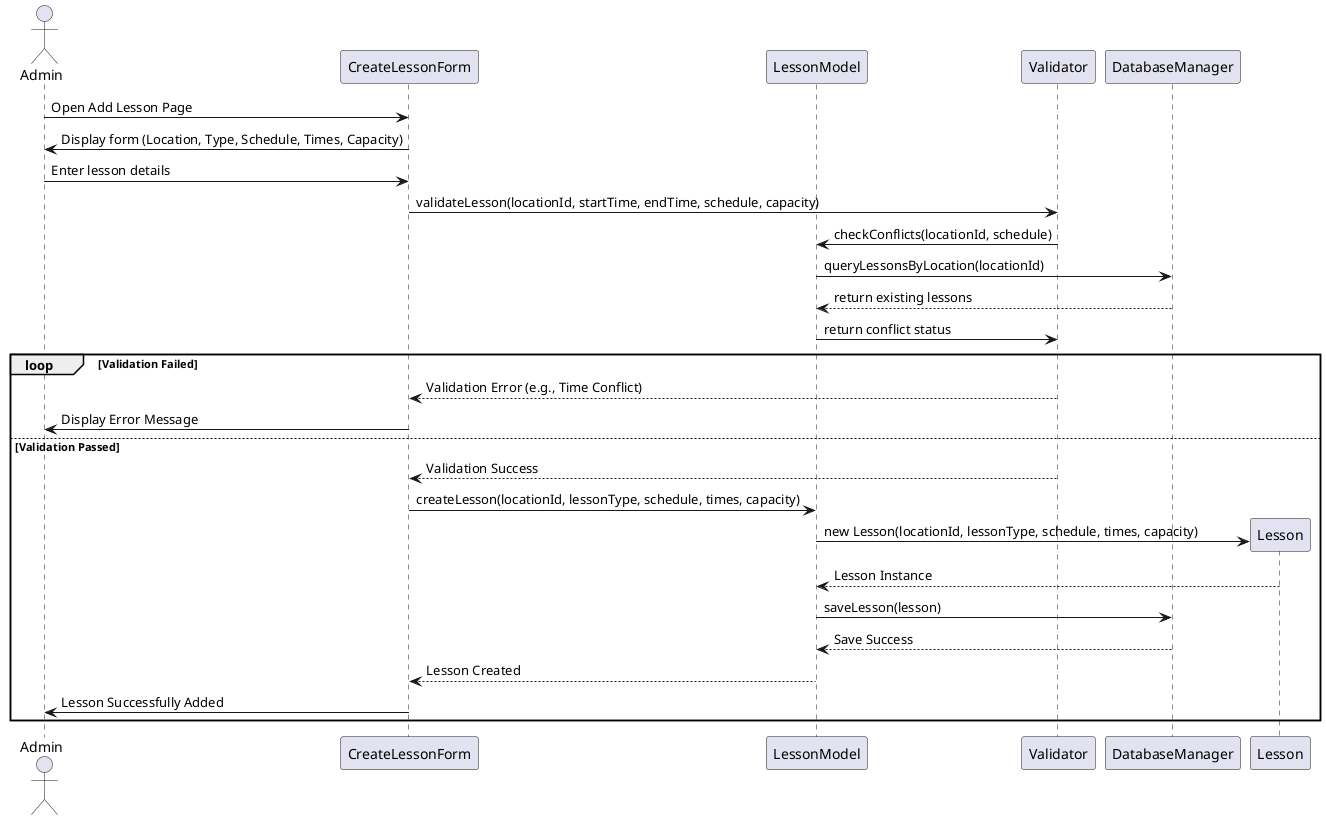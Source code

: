 @startuml
actor "Admin" as admin
participant "CreateLessonForm" as createLessonForm
participant "LessonModel" as Model
participant "Validator" as validator
participant "DatabaseManager" as database
participant "Lesson" as lesson

admin -> createLessonForm : Open Add Lesson Page
createLessonForm -> admin : Display form (Location, Type, Schedule, Times, Capacity)
admin -> createLessonForm : Enter lesson details
createLessonForm -> validator : validateLesson(locationId, startTime, endTime, schedule, capacity)
validator -> Model : checkConflicts(locationId, schedule)
Model -> database : queryLessonsByLocation(locationId)
database --> Model : return existing lessons
Model -> validator : return conflict status

loop Validation Failed
    validator --> createLessonForm : Validation Error (e.g., Time Conflict)
    createLessonForm -> admin : Display Error Message
else Validation Passed
    validator --> createLessonForm : Validation Success
    createLessonForm -> Model : createLesson(locationId, lessonType, schedule, times, capacity)
    Model -> lesson ** : new Lesson(locationId, lessonType, schedule, times, capacity)
    lesson --> Model : Lesson Instance
    Model -> database : saveLesson(lesson)
    database --> Model : Save Success
    Model --> createLessonForm : Lesson Created
    createLessonForm -> admin : Lesson Successfully Added
end
@enduml
